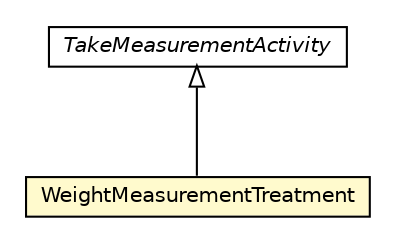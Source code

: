 #!/usr/local/bin/dot
#
# Class diagram 
# Generated by UMLGraph version R5_6-24-gf6e263 (http://www.umlgraph.org/)
#

digraph G {
	edge [fontname="Helvetica",fontsize=10,labelfontname="Helvetica",labelfontsize=10];
	node [fontname="Helvetica",fontsize=10,shape=plaintext];
	nodesep=0.25;
	ranksep=0.5;
	// org.universAAL.ontology.health.owl.WeightMeasurementTreatment
	c8593157 [label=<<table title="org.universAAL.ontology.health.owl.WeightMeasurementTreatment" border="0" cellborder="1" cellspacing="0" cellpadding="2" port="p" bgcolor="lemonChiffon" href="./WeightMeasurementTreatment.html">
		<tr><td><table border="0" cellspacing="0" cellpadding="1">
<tr><td align="center" balign="center"> WeightMeasurementTreatment </td></tr>
		</table></td></tr>
		</table>>, URL="./WeightMeasurementTreatment.html", fontname="Helvetica", fontcolor="black", fontsize=10.0];
	// org.universAAL.ontology.health.owl.TakeMeasurementActivity
	c8593170 [label=<<table title="org.universAAL.ontology.health.owl.TakeMeasurementActivity" border="0" cellborder="1" cellspacing="0" cellpadding="2" port="p" href="./TakeMeasurementActivity.html">
		<tr><td><table border="0" cellspacing="0" cellpadding="1">
<tr><td align="center" balign="center"><font face="Helvetica-Oblique"> TakeMeasurementActivity </font></td></tr>
		</table></td></tr>
		</table>>, URL="./TakeMeasurementActivity.html", fontname="Helvetica", fontcolor="black", fontsize=10.0];
	//org.universAAL.ontology.health.owl.WeightMeasurementTreatment extends org.universAAL.ontology.health.owl.TakeMeasurementActivity
	c8593170:p -> c8593157:p [dir=back,arrowtail=empty];
}

